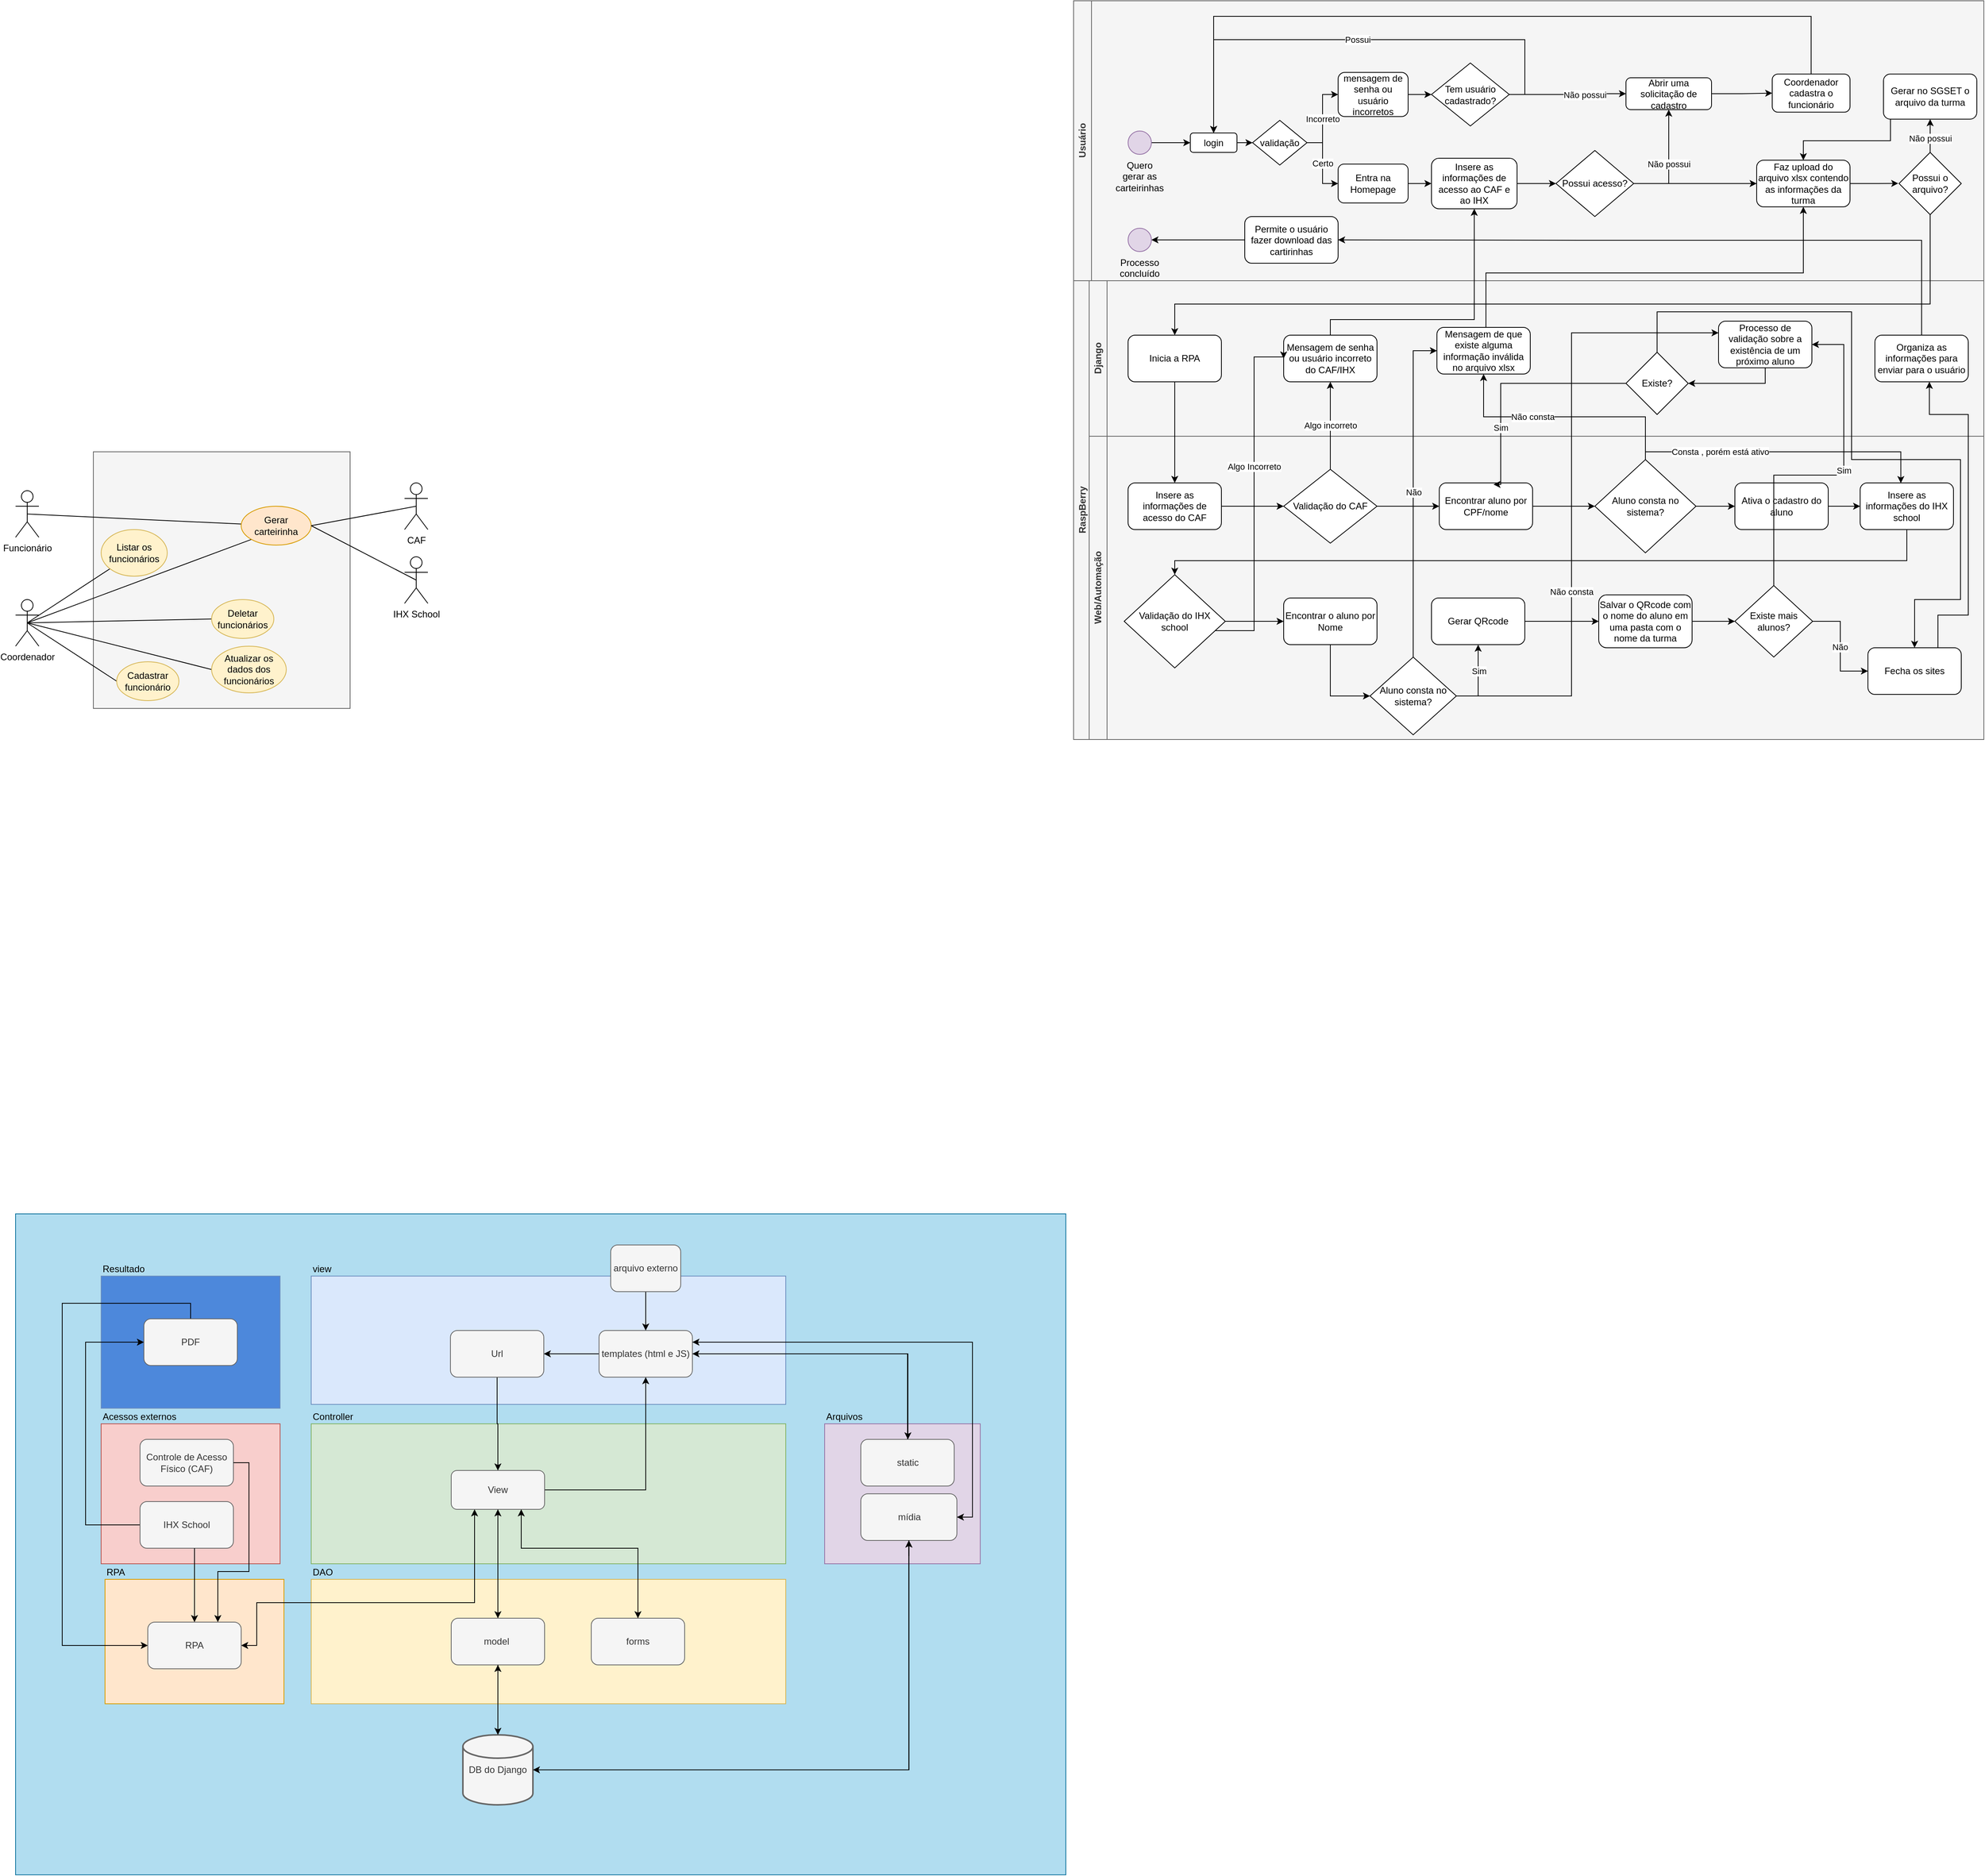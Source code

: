<mxfile version="24.7.17">
  <diagram name="Página-1" id="K47cS8L8qyV7MDAkbp4L">
    <mxGraphModel dx="1764" dy="3196" grid="1" gridSize="10" guides="1" tooltips="1" connect="1" arrows="1" fold="1" page="1" pageScale="1" pageWidth="827" pageHeight="1169" math="0" shadow="0">
      <root>
        <mxCell id="0" />
        <mxCell id="1" parent="0" />
        <mxCell id="PlBcJ14bGUxrVXRC0I0A-58" value="RaspBerry" style="swimlane;horizontal=0;whiteSpace=wrap;html=1;swimlaneFillColor=#f5f5f5;fillColor=#f5f5f5;fontColor=#333333;strokeColor=#666666;" parent="1" vertex="1">
          <mxGeometry x="1540" y="-1250" width="1170" height="590" as="geometry" />
        </mxCell>
        <mxCell id="PlBcJ14bGUxrVXRC0I0A-60" value="Django" style="swimlane;horizontal=0;whiteSpace=wrap;html=1;swimlaneFillColor=#f5f5f5;fillColor=#f5f5f5;fontColor=#333333;strokeColor=#666666;" parent="PlBcJ14bGUxrVXRC0I0A-58" vertex="1">
          <mxGeometry x="20" width="1150" height="200" as="geometry" />
        </mxCell>
        <mxCell id="PlBcJ14bGUxrVXRC0I0A-67" value="Inicia a RPA" style="rounded=1;whiteSpace=wrap;html=1;" parent="PlBcJ14bGUxrVXRC0I0A-60" vertex="1">
          <mxGeometry x="50" y="70" width="120" height="60" as="geometry" />
        </mxCell>
        <mxCell id="PlBcJ14bGUxrVXRC0I0A-73" value="Mensagem de senha ou usuário incorreto do CAF/IHX" style="rounded=1;whiteSpace=wrap;html=1;" parent="PlBcJ14bGUxrVXRC0I0A-60" vertex="1">
          <mxGeometry x="250" y="70" width="120" height="60" as="geometry" />
        </mxCell>
        <mxCell id="_XxwBsFJrFW_6u2PjJj5-1" value="Mensagem de que existe alguma informação inválida no arquivo xlsx" style="rounded=1;whiteSpace=wrap;html=1;" parent="PlBcJ14bGUxrVXRC0I0A-60" vertex="1">
          <mxGeometry x="447" y="60" width="120" height="60" as="geometry" />
        </mxCell>
        <mxCell id="_XxwBsFJrFW_6u2PjJj5-26" value="Organiza as informações para enviar para o usuário" style="rounded=1;whiteSpace=wrap;html=1;" parent="PlBcJ14bGUxrVXRC0I0A-60" vertex="1">
          <mxGeometry x="1010" y="70" width="120" height="60" as="geometry" />
        </mxCell>
        <mxCell id="_XxwBsFJrFW_6u2PjJj5-45" style="edgeStyle=orthogonalEdgeStyle;rounded=0;orthogonalLoop=1;jettySize=auto;html=1;exitX=0.5;exitY=1;exitDx=0;exitDy=0;entryX=1;entryY=0.5;entryDx=0;entryDy=0;" parent="PlBcJ14bGUxrVXRC0I0A-60" source="_XxwBsFJrFW_6u2PjJj5-4" target="_XxwBsFJrFW_6u2PjJj5-44" edge="1">
          <mxGeometry relative="1" as="geometry" />
        </mxCell>
        <mxCell id="_XxwBsFJrFW_6u2PjJj5-4" value="Processo de validação sobre a existência de um próximo aluno" style="rounded=1;whiteSpace=wrap;html=1;" parent="PlBcJ14bGUxrVXRC0I0A-60" vertex="1">
          <mxGeometry x="809" y="52" width="120" height="60" as="geometry" />
        </mxCell>
        <mxCell id="_XxwBsFJrFW_6u2PjJj5-44" value="Existe?" style="rhombus;whiteSpace=wrap;html=1;" parent="PlBcJ14bGUxrVXRC0I0A-60" vertex="1">
          <mxGeometry x="690" y="92" width="80" height="80" as="geometry" />
        </mxCell>
        <mxCell id="zuKYI21qZRDiknx12uTm-1" value="" style="rounded=0;whiteSpace=wrap;html=1;fillColor=#b1ddf0;strokeColor=#10739e;" parent="1" vertex="1">
          <mxGeometry x="180" y="-50" width="1350" height="850" as="geometry" />
        </mxCell>
        <mxCell id="hg5Hqc_ry-HT2kRZ8DrR-13" value="RPA" style="rounded=0;whiteSpace=wrap;html=1;fillColor=#ffe6cc;strokeColor=#d79b00;labelPosition=center;verticalLabelPosition=top;align=left;verticalAlign=bottom;" vertex="1" parent="1">
          <mxGeometry x="295" y="420" width="230" height="160" as="geometry" />
        </mxCell>
        <mxCell id="qqIw4BZbV4iG1Tn0gZxv-82" value="Resultado" style="rounded=0;whiteSpace=wrap;html=1;fillColor=#4d88db;strokeColor=#6c8ebf;labelPosition=center;verticalLabelPosition=top;align=left;verticalAlign=bottom;" parent="1" vertex="1">
          <mxGeometry x="290" y="30" width="230" height="170" as="geometry" />
        </mxCell>
        <mxCell id="qqIw4BZbV4iG1Tn0gZxv-72" value="Acessos externos" style="rounded=0;whiteSpace=wrap;html=1;fillColor=#f8cecc;strokeColor=#b85450;labelPosition=center;verticalLabelPosition=top;align=left;verticalAlign=bottom;" parent="1" vertex="1">
          <mxGeometry x="290" y="220" width="230" height="180" as="geometry" />
        </mxCell>
        <mxCell id="qqIw4BZbV4iG1Tn0gZxv-50" value="Arquivos" style="rounded=0;whiteSpace=wrap;html=1;fillColor=#e1d5e7;strokeColor=#9673a6;labelPosition=center;verticalLabelPosition=top;align=left;verticalAlign=bottom;" parent="1" vertex="1">
          <mxGeometry x="1220" y="220" width="200" height="180" as="geometry" />
        </mxCell>
        <mxCell id="qqIw4BZbV4iG1Tn0gZxv-46" value="DAO" style="rounded=0;whiteSpace=wrap;html=1;fillColor=#fff2cc;strokeColor=#d6b656;labelPosition=center;verticalLabelPosition=top;align=left;verticalAlign=bottom;" parent="1" vertex="1">
          <mxGeometry x="560" y="420" width="610" height="160" as="geometry" />
        </mxCell>
        <mxCell id="qqIw4BZbV4iG1Tn0gZxv-44" value="Controller" style="rounded=0;whiteSpace=wrap;html=1;fillColor=#d5e8d4;strokeColor=#82b366;align=left;labelPosition=center;verticalLabelPosition=top;verticalAlign=bottom;" parent="1" vertex="1">
          <mxGeometry x="560" y="220" width="610" height="180" as="geometry" />
        </mxCell>
        <mxCell id="qqIw4BZbV4iG1Tn0gZxv-7" value="view" style="rounded=0;whiteSpace=wrap;html=1;fillColor=#dae8fc;strokeColor=#6c8ebf;align=left;labelPosition=center;verticalLabelPosition=top;verticalAlign=bottom;" parent="1" vertex="1">
          <mxGeometry x="560" y="30" width="610" height="165" as="geometry" />
        </mxCell>
        <mxCell id="qqIw4BZbV4iG1Tn0gZxv-38" style="edgeStyle=orthogonalEdgeStyle;rounded=0;orthogonalLoop=1;jettySize=auto;html=1;entryX=1;entryY=0.5;entryDx=0;entryDy=0;" parent="1" source="qqIw4BZbV4iG1Tn0gZxv-8" target="qqIw4BZbV4iG1Tn0gZxv-12" edge="1">
          <mxGeometry relative="1" as="geometry" />
        </mxCell>
        <mxCell id="qqIw4BZbV4iG1Tn0gZxv-48" style="edgeStyle=orthogonalEdgeStyle;rounded=0;orthogonalLoop=1;jettySize=auto;html=1;" parent="1" source="qqIw4BZbV4iG1Tn0gZxv-8" target="qqIw4BZbV4iG1Tn0gZxv-10" edge="1">
          <mxGeometry relative="1" as="geometry">
            <Array as="points">
              <mxPoint x="1327" y="130" />
            </Array>
          </mxGeometry>
        </mxCell>
        <mxCell id="qqIw4BZbV4iG1Tn0gZxv-63" style="edgeStyle=orthogonalEdgeStyle;rounded=0;orthogonalLoop=1;jettySize=auto;html=1;exitX=1;exitY=0.25;exitDx=0;exitDy=0;entryX=1;entryY=0.5;entryDx=0;entryDy=0;" parent="1" source="qqIw4BZbV4iG1Tn0gZxv-8" target="qqIw4BZbV4iG1Tn0gZxv-17" edge="1">
          <mxGeometry relative="1" as="geometry" />
        </mxCell>
        <mxCell id="qqIw4BZbV4iG1Tn0gZxv-8" value="templates (html e JS)" style="rounded=1;whiteSpace=wrap;html=1;fillColor=#f5f5f5;fontColor=#333333;strokeColor=#666666;" parent="1" vertex="1">
          <mxGeometry x="930" y="100" width="120" height="60" as="geometry" />
        </mxCell>
        <mxCell id="qqIw4BZbV4iG1Tn0gZxv-60" style="edgeStyle=orthogonalEdgeStyle;rounded=0;orthogonalLoop=1;jettySize=auto;html=1;exitX=0.5;exitY=0;exitDx=0;exitDy=0;entryX=0.25;entryY=0;entryDx=0;entryDy=0;" parent="1" source="qqIw4BZbV4iG1Tn0gZxv-9" target="qqIw4BZbV4iG1Tn0gZxv-11" edge="1">
          <mxGeometry relative="1" as="geometry">
            <Array as="points">
              <mxPoint x="980" y="380" />
              <mxPoint x="830" y="380" />
            </Array>
          </mxGeometry>
        </mxCell>
        <mxCell id="qqIw4BZbV4iG1Tn0gZxv-9" value="forms" style="rounded=1;whiteSpace=wrap;html=1;fillColor=#f5f5f5;fontColor=#333333;strokeColor=#666666;" parent="1" vertex="1">
          <mxGeometry x="920" y="470" width="120" height="60" as="geometry" />
        </mxCell>
        <mxCell id="qqIw4BZbV4iG1Tn0gZxv-36" style="edgeStyle=orthogonalEdgeStyle;rounded=0;orthogonalLoop=1;jettySize=auto;html=1;" parent="1" source="qqIw4BZbV4iG1Tn0gZxv-10" target="qqIw4BZbV4iG1Tn0gZxv-8" edge="1">
          <mxGeometry relative="1" as="geometry">
            <Array as="points">
              <mxPoint x="1326" y="130" />
            </Array>
          </mxGeometry>
        </mxCell>
        <mxCell id="qqIw4BZbV4iG1Tn0gZxv-10" value="static" style="rounded=1;whiteSpace=wrap;html=1;fillColor=#f5f5f5;fontColor=#333333;strokeColor=#666666;" parent="1" vertex="1">
          <mxGeometry x="1266.5" y="240" width="120" height="60" as="geometry" />
        </mxCell>
        <mxCell id="qqIw4BZbV4iG1Tn0gZxv-57" style="edgeStyle=orthogonalEdgeStyle;rounded=0;orthogonalLoop=1;jettySize=auto;html=1;" parent="1" source="qqIw4BZbV4iG1Tn0gZxv-11" target="qqIw4BZbV4iG1Tn0gZxv-13" edge="1">
          <mxGeometry relative="1" as="geometry" />
        </mxCell>
        <mxCell id="qqIw4BZbV4iG1Tn0gZxv-59" style="edgeStyle=orthogonalEdgeStyle;rounded=0;orthogonalLoop=1;jettySize=auto;html=1;exitX=0.25;exitY=0;exitDx=0;exitDy=0;" parent="1" source="qqIw4BZbV4iG1Tn0gZxv-11" target="qqIw4BZbV4iG1Tn0gZxv-9" edge="1">
          <mxGeometry relative="1" as="geometry">
            <Array as="points">
              <mxPoint x="830" y="380" />
              <mxPoint x="980" y="380" />
            </Array>
          </mxGeometry>
        </mxCell>
        <mxCell id="qqIw4BZbV4iG1Tn0gZxv-67" style="edgeStyle=orthogonalEdgeStyle;rounded=0;orthogonalLoop=1;jettySize=auto;html=1;exitX=0;exitY=0.5;exitDx=0;exitDy=0;entryX=0.5;entryY=1;entryDx=0;entryDy=0;" parent="1" source="qqIw4BZbV4iG1Tn0gZxv-11" target="qqIw4BZbV4iG1Tn0gZxv-8" edge="1">
          <mxGeometry relative="1" as="geometry" />
        </mxCell>
        <mxCell id="qqIw4BZbV4iG1Tn0gZxv-11" value="View" style="rounded=1;whiteSpace=wrap;html=1;direction=west;fillColor=#f5f5f5;fontColor=#333333;strokeColor=#666666;" parent="1" vertex="1">
          <mxGeometry x="740" y="280" width="120" height="50" as="geometry" />
        </mxCell>
        <mxCell id="qqIw4BZbV4iG1Tn0gZxv-39" style="edgeStyle=orthogonalEdgeStyle;rounded=0;orthogonalLoop=1;jettySize=auto;html=1;" parent="1" source="qqIw4BZbV4iG1Tn0gZxv-12" target="qqIw4BZbV4iG1Tn0gZxv-11" edge="1">
          <mxGeometry relative="1" as="geometry" />
        </mxCell>
        <mxCell id="qqIw4BZbV4iG1Tn0gZxv-12" value="Url" style="rounded=1;whiteSpace=wrap;html=1;fillColor=#f5f5f5;fontColor=#333333;strokeColor=#666666;" parent="1" vertex="1">
          <mxGeometry x="739" y="100" width="120" height="60" as="geometry" />
        </mxCell>
        <mxCell id="qqIw4BZbV4iG1Tn0gZxv-58" style="edgeStyle=orthogonalEdgeStyle;rounded=0;orthogonalLoop=1;jettySize=auto;html=1;exitX=0.5;exitY=0;exitDx=0;exitDy=0;" parent="1" source="qqIw4BZbV4iG1Tn0gZxv-13" target="qqIw4BZbV4iG1Tn0gZxv-11" edge="1">
          <mxGeometry relative="1" as="geometry" />
        </mxCell>
        <mxCell id="qqIw4BZbV4iG1Tn0gZxv-13" value="model&amp;nbsp;" style="rounded=1;whiteSpace=wrap;html=1;fillColor=#f5f5f5;fontColor=#333333;strokeColor=#666666;" parent="1" vertex="1">
          <mxGeometry x="740" y="470" width="120" height="60" as="geometry" />
        </mxCell>
        <mxCell id="qqIw4BZbV4iG1Tn0gZxv-41" style="edgeStyle=orthogonalEdgeStyle;rounded=0;orthogonalLoop=1;jettySize=auto;html=1;entryX=0.5;entryY=1;entryDx=0;entryDy=0;" parent="1" source="qqIw4BZbV4iG1Tn0gZxv-15" target="qqIw4BZbV4iG1Tn0gZxv-13" edge="1">
          <mxGeometry relative="1" as="geometry" />
        </mxCell>
        <mxCell id="qqIw4BZbV4iG1Tn0gZxv-52" style="edgeStyle=orthogonalEdgeStyle;rounded=0;orthogonalLoop=1;jettySize=auto;html=1;entryX=0.5;entryY=1;entryDx=0;entryDy=0;" parent="1" source="qqIw4BZbV4iG1Tn0gZxv-15" target="qqIw4BZbV4iG1Tn0gZxv-17" edge="1">
          <mxGeometry relative="1" as="geometry" />
        </mxCell>
        <mxCell id="qqIw4BZbV4iG1Tn0gZxv-15" value="DB do Django" style="strokeWidth=2;html=1;shape=mxgraph.flowchart.database;whiteSpace=wrap;fillColor=#f5f5f5;fontColor=#333333;strokeColor=#666666;" parent="1" vertex="1">
          <mxGeometry x="755" y="620" width="90" height="90" as="geometry" />
        </mxCell>
        <mxCell id="qqIw4BZbV4iG1Tn0gZxv-64" style="edgeStyle=orthogonalEdgeStyle;rounded=0;orthogonalLoop=1;jettySize=auto;html=1;exitX=1;exitY=0.5;exitDx=0;exitDy=0;entryX=1;entryY=0.25;entryDx=0;entryDy=0;" parent="1" source="qqIw4BZbV4iG1Tn0gZxv-17" target="qqIw4BZbV4iG1Tn0gZxv-8" edge="1">
          <mxGeometry relative="1" as="geometry" />
        </mxCell>
        <mxCell id="qqIw4BZbV4iG1Tn0gZxv-17" value="mídia" style="rounded=1;whiteSpace=wrap;html=1;fillColor=#f5f5f5;fontColor=#333333;strokeColor=#666666;" parent="1" vertex="1">
          <mxGeometry x="1266.5" y="310" width="123.5" height="60" as="geometry" />
        </mxCell>
        <mxCell id="qqIw4BZbV4iG1Tn0gZxv-35" value="" style="edgeStyle=orthogonalEdgeStyle;rounded=0;orthogonalLoop=1;jettySize=auto;html=1;" parent="1" source="qqIw4BZbV4iG1Tn0gZxv-18" target="qqIw4BZbV4iG1Tn0gZxv-8" edge="1">
          <mxGeometry relative="1" as="geometry" />
        </mxCell>
        <mxCell id="qqIw4BZbV4iG1Tn0gZxv-18" value="arquivo externo" style="rounded=1;whiteSpace=wrap;html=1;fillColor=#f5f5f5;fontColor=#333333;strokeColor=#666666;" parent="1" vertex="1">
          <mxGeometry x="945" y="-10" width="90" height="60" as="geometry" />
        </mxCell>
        <mxCell id="qqIw4BZbV4iG1Tn0gZxv-40" style="edgeStyle=orthogonalEdgeStyle;rounded=0;orthogonalLoop=1;jettySize=auto;html=1;entryX=0.5;entryY=0;entryDx=0;entryDy=0;entryPerimeter=0;" parent="1" source="qqIw4BZbV4iG1Tn0gZxv-13" target="qqIw4BZbV4iG1Tn0gZxv-15" edge="1">
          <mxGeometry relative="1" as="geometry" />
        </mxCell>
        <mxCell id="qqIw4BZbV4iG1Tn0gZxv-45" style="edgeStyle=orthogonalEdgeStyle;rounded=0;orthogonalLoop=1;jettySize=auto;html=1;exitX=0.5;exitY=1;exitDx=0;exitDy=0;" parent="1" source="qqIw4BZbV4iG1Tn0gZxv-17" target="qqIw4BZbV4iG1Tn0gZxv-17" edge="1">
          <mxGeometry relative="1" as="geometry" />
        </mxCell>
        <mxCell id="qqIw4BZbV4iG1Tn0gZxv-51" style="edgeStyle=orthogonalEdgeStyle;rounded=0;orthogonalLoop=1;jettySize=auto;html=1;exitX=0.5;exitY=1;exitDx=0;exitDy=0;entryX=1;entryY=0.5;entryDx=0;entryDy=0;entryPerimeter=0;" parent="1" source="qqIw4BZbV4iG1Tn0gZxv-17" target="qqIw4BZbV4iG1Tn0gZxv-15" edge="1">
          <mxGeometry relative="1" as="geometry" />
        </mxCell>
        <mxCell id="qqIw4BZbV4iG1Tn0gZxv-73" value="&lt;span class=&quot;notion-enable-hover&quot; data-token-index=&quot;0&quot; style=&quot;&quot;&gt;Controle de Acesso Físico (CAF)&lt;/span&gt;" style="rounded=1;whiteSpace=wrap;html=1;fillColor=#f5f5f5;fontColor=#333333;strokeColor=#666666;" parent="1" vertex="1">
          <mxGeometry x="340" y="240" width="120" height="60" as="geometry" />
        </mxCell>
        <mxCell id="qqIw4BZbV4iG1Tn0gZxv-84" style="edgeStyle=orthogonalEdgeStyle;rounded=0;orthogonalLoop=1;jettySize=auto;html=1;exitX=0;exitY=0.5;exitDx=0;exitDy=0;entryX=0;entryY=0.5;entryDx=0;entryDy=0;" parent="1" source="qqIw4BZbV4iG1Tn0gZxv-74" target="qqIw4BZbV4iG1Tn0gZxv-83" edge="1">
          <mxGeometry relative="1" as="geometry">
            <Array as="points">
              <mxPoint x="270" y="350" />
              <mxPoint x="270" y="115" />
            </Array>
          </mxGeometry>
        </mxCell>
        <mxCell id="qqIw4BZbV4iG1Tn0gZxv-74" value="&lt;br&gt;&lt;span class=&quot;notion-enable-hover&quot; data-token-index=&quot;0&quot; style=&quot;&quot;&gt;IHX School&lt;/span&gt;&lt;div&gt;&lt;br/&gt;&lt;/div&gt;" style="rounded=1;whiteSpace=wrap;html=1;fillColor=#f5f5f5;fontColor=#333333;strokeColor=#666666;" parent="1" vertex="1">
          <mxGeometry x="340" y="320" width="120" height="60" as="geometry" />
        </mxCell>
        <mxCell id="hg5Hqc_ry-HT2kRZ8DrR-8" style="edgeStyle=orthogonalEdgeStyle;rounded=0;orthogonalLoop=1;jettySize=auto;html=1;exitX=0.5;exitY=0;exitDx=0;exitDy=0;" edge="1" parent="1" source="qqIw4BZbV4iG1Tn0gZxv-83" target="hg5Hqc_ry-HT2kRZ8DrR-3">
          <mxGeometry relative="1" as="geometry">
            <Array as="points">
              <mxPoint x="405" y="65" />
              <mxPoint x="240" y="65" />
              <mxPoint x="240" y="505" />
            </Array>
          </mxGeometry>
        </mxCell>
        <mxCell id="qqIw4BZbV4iG1Tn0gZxv-83" value="PDF" style="rounded=1;whiteSpace=wrap;html=1;fillColor=#f5f5f5;fontColor=#333333;strokeColor=#666666;" parent="1" vertex="1">
          <mxGeometry x="345" y="85" width="120" height="60" as="geometry" />
        </mxCell>
        <mxCell id="PlBcJ14bGUxrVXRC0I0A-2" value="Usuário" style="swimlane;horizontal=0;whiteSpace=wrap;html=1;glass=0;rounded=0;fillColor=#f5f5f5;fontColor=#333333;strokeColor=#666666;swimlaneFillColor=#f5f5f5;" parent="1" vertex="1">
          <mxGeometry x="1540" y="-1610" width="1170" height="360" as="geometry" />
        </mxCell>
        <mxCell id="PlBcJ14bGUxrVXRC0I0A-24" style="edgeStyle=orthogonalEdgeStyle;rounded=0;orthogonalLoop=1;jettySize=auto;html=1;exitX=1;exitY=0.5;exitDx=0;exitDy=0;entryX=0;entryY=0.5;entryDx=0;entryDy=0;fillColor=#f8cecc;strokeColor=#000000;" parent="PlBcJ14bGUxrVXRC0I0A-2" source="PlBcJ14bGUxrVXRC0I0A-17" target="PlBcJ14bGUxrVXRC0I0A-22" edge="1">
          <mxGeometry relative="1" as="geometry" />
        </mxCell>
        <mxCell id="PlBcJ14bGUxrVXRC0I0A-28" value="Não possui" style="edgeLabel;html=1;align=center;verticalAlign=middle;resizable=0;points=[];" parent="PlBcJ14bGUxrVXRC0I0A-24" vertex="1" connectable="0">
          <mxGeometry x="0.297" y="-1" relative="1" as="geometry">
            <mxPoint as="offset" />
          </mxGeometry>
        </mxCell>
        <mxCell id="PlBcJ14bGUxrVXRC0I0A-9" style="edgeStyle=orthogonalEdgeStyle;rounded=0;orthogonalLoop=1;jettySize=auto;html=1;exitX=1;exitY=0.5;exitDx=0;exitDy=0;entryX=0;entryY=0.5;entryDx=0;entryDy=0;" parent="PlBcJ14bGUxrVXRC0I0A-2" source="PlBcJ14bGUxrVXRC0I0A-5" target="PlBcJ14bGUxrVXRC0I0A-7" edge="1">
          <mxGeometry relative="1" as="geometry" />
        </mxCell>
        <mxCell id="PlBcJ14bGUxrVXRC0I0A-5" value="Quero gerar as carteirinhas" style="ellipse;whiteSpace=wrap;html=1;aspect=fixed;fillColor=#e1d5e7;strokeColor=#9673a6;labelPosition=center;verticalLabelPosition=bottom;align=center;verticalAlign=top;" parent="PlBcJ14bGUxrVXRC0I0A-2" vertex="1">
          <mxGeometry x="70" y="167.5" width="30" height="30" as="geometry" />
        </mxCell>
        <mxCell id="PlBcJ14bGUxrVXRC0I0A-40" style="edgeStyle=orthogonalEdgeStyle;rounded=0;orthogonalLoop=1;jettySize=auto;html=1;exitX=1;exitY=0.5;exitDx=0;exitDy=0;entryX=0;entryY=0.5;entryDx=0;entryDy=0;" parent="PlBcJ14bGUxrVXRC0I0A-2" source="PlBcJ14bGUxrVXRC0I0A-7" target="PlBcJ14bGUxrVXRC0I0A-8" edge="1">
          <mxGeometry relative="1" as="geometry" />
        </mxCell>
        <mxCell id="PlBcJ14bGUxrVXRC0I0A-7" value="login" style="rounded=1;whiteSpace=wrap;html=1;" parent="PlBcJ14bGUxrVXRC0I0A-2" vertex="1">
          <mxGeometry x="150" y="170" width="60" height="25" as="geometry" />
        </mxCell>
        <mxCell id="PlBcJ14bGUxrVXRC0I0A-12" value="Incorreto" style="edgeStyle=orthogonalEdgeStyle;rounded=0;orthogonalLoop=1;jettySize=auto;html=1;exitX=1;exitY=0.5;exitDx=0;exitDy=0;entryX=0;entryY=0.5;entryDx=0;entryDy=0;fillColor=#d5e8d4;strokeColor=#000000;" parent="PlBcJ14bGUxrVXRC0I0A-2" source="PlBcJ14bGUxrVXRC0I0A-8" target="PlBcJ14bGUxrVXRC0I0A-11" edge="1">
          <mxGeometry relative="1" as="geometry" />
        </mxCell>
        <mxCell id="PlBcJ14bGUxrVXRC0I0A-15" value="Certo" style="edgeStyle=orthogonalEdgeStyle;rounded=0;orthogonalLoop=1;jettySize=auto;html=1;exitX=1;exitY=0.5;exitDx=0;exitDy=0;entryX=0;entryY=0.5;entryDx=0;entryDy=0;" parent="PlBcJ14bGUxrVXRC0I0A-2" source="PlBcJ14bGUxrVXRC0I0A-8" target="PlBcJ14bGUxrVXRC0I0A-14" edge="1">
          <mxGeometry relative="1" as="geometry" />
        </mxCell>
        <mxCell id="PlBcJ14bGUxrVXRC0I0A-8" value="validação" style="rhombus;whiteSpace=wrap;html=1;" parent="PlBcJ14bGUxrVXRC0I0A-2" vertex="1">
          <mxGeometry x="230" y="153.75" width="70" height="57.5" as="geometry" />
        </mxCell>
        <mxCell id="PlBcJ14bGUxrVXRC0I0A-19" style="edgeStyle=orthogonalEdgeStyle;rounded=0;orthogonalLoop=1;jettySize=auto;html=1;entryX=0;entryY=0.5;entryDx=0;entryDy=0;" parent="PlBcJ14bGUxrVXRC0I0A-2" source="PlBcJ14bGUxrVXRC0I0A-11" target="PlBcJ14bGUxrVXRC0I0A-17" edge="1">
          <mxGeometry relative="1" as="geometry" />
        </mxCell>
        <mxCell id="PlBcJ14bGUxrVXRC0I0A-11" value="mensagem de senha ou&lt;div&gt;usuário incorretos&lt;/div&gt;" style="rounded=1;whiteSpace=wrap;html=1;" parent="PlBcJ14bGUxrVXRC0I0A-2" vertex="1">
          <mxGeometry x="340" y="92.13" width="90" height="56.75" as="geometry" />
        </mxCell>
        <mxCell id="PlBcJ14bGUxrVXRC0I0A-34" style="edgeStyle=orthogonalEdgeStyle;rounded=0;orthogonalLoop=1;jettySize=auto;html=1;entryX=0;entryY=0.5;entryDx=0;entryDy=0;" parent="PlBcJ14bGUxrVXRC0I0A-2" source="PlBcJ14bGUxrVXRC0I0A-14" target="PlBcJ14bGUxrVXRC0I0A-33" edge="1">
          <mxGeometry relative="1" as="geometry" />
        </mxCell>
        <mxCell id="PlBcJ14bGUxrVXRC0I0A-14" value="Entra na Homepage" style="rounded=1;whiteSpace=wrap;html=1;" parent="PlBcJ14bGUxrVXRC0I0A-2" vertex="1">
          <mxGeometry x="340" y="210" width="90" height="50" as="geometry" />
        </mxCell>
        <mxCell id="PlBcJ14bGUxrVXRC0I0A-21" value="Possui" style="edgeStyle=orthogonalEdgeStyle;rounded=0;orthogonalLoop=1;jettySize=auto;html=1;exitX=1;exitY=0.5;exitDx=0;exitDy=0;fillColor=#d5e8d4;strokeColor=#000000;fontColor=#000000;" parent="PlBcJ14bGUxrVXRC0I0A-2" source="PlBcJ14bGUxrVXRC0I0A-17" target="PlBcJ14bGUxrVXRC0I0A-7" edge="1">
          <mxGeometry relative="1" as="geometry">
            <Array as="points">
              <mxPoint x="580" y="121" />
              <mxPoint x="580" y="50" />
              <mxPoint x="180" y="50" />
            </Array>
          </mxGeometry>
        </mxCell>
        <mxCell id="PlBcJ14bGUxrVXRC0I0A-17" value="Tem usuário cadastrado?" style="rhombus;whiteSpace=wrap;html=1;" parent="PlBcJ14bGUxrVXRC0I0A-2" vertex="1">
          <mxGeometry x="460" y="80" width="100" height="81" as="geometry" />
        </mxCell>
        <mxCell id="PlBcJ14bGUxrVXRC0I0A-31" style="edgeStyle=orthogonalEdgeStyle;rounded=0;orthogonalLoop=1;jettySize=auto;html=1;entryX=0;entryY=0.5;entryDx=0;entryDy=0;" parent="PlBcJ14bGUxrVXRC0I0A-2" source="PlBcJ14bGUxrVXRC0I0A-22" target="PlBcJ14bGUxrVXRC0I0A-25" edge="1">
          <mxGeometry relative="1" as="geometry" />
        </mxCell>
        <mxCell id="PlBcJ14bGUxrVXRC0I0A-22" value="Abrir uma solicitação de cadastro" style="rounded=1;whiteSpace=wrap;html=1;" parent="PlBcJ14bGUxrVXRC0I0A-2" vertex="1">
          <mxGeometry x="710" y="99" width="110" height="41" as="geometry" />
        </mxCell>
        <mxCell id="PlBcJ14bGUxrVXRC0I0A-32" style="edgeStyle=orthogonalEdgeStyle;rounded=0;orthogonalLoop=1;jettySize=auto;html=1;entryX=0.5;entryY=0;entryDx=0;entryDy=0;" parent="PlBcJ14bGUxrVXRC0I0A-2" source="PlBcJ14bGUxrVXRC0I0A-25" target="PlBcJ14bGUxrVXRC0I0A-7" edge="1">
          <mxGeometry relative="1" as="geometry">
            <Array as="points">
              <mxPoint x="948" y="20" />
              <mxPoint x="180" y="20" />
            </Array>
          </mxGeometry>
        </mxCell>
        <mxCell id="PlBcJ14bGUxrVXRC0I0A-25" value="Coordenador cadastra o funcionário" style="rounded=1;whiteSpace=wrap;html=1;" parent="PlBcJ14bGUxrVXRC0I0A-2" vertex="1">
          <mxGeometry x="898" y="94.25" width="100" height="49" as="geometry" />
        </mxCell>
        <mxCell id="PlBcJ14bGUxrVXRC0I0A-36" style="edgeStyle=orthogonalEdgeStyle;rounded=0;orthogonalLoop=1;jettySize=auto;html=1;entryX=0;entryY=0.5;entryDx=0;entryDy=0;" parent="PlBcJ14bGUxrVXRC0I0A-2" source="PlBcJ14bGUxrVXRC0I0A-33" target="PlBcJ14bGUxrVXRC0I0A-35" edge="1">
          <mxGeometry relative="1" as="geometry" />
        </mxCell>
        <mxCell id="PlBcJ14bGUxrVXRC0I0A-33" value="Insere as informações de acesso ao CAF e ao IHX" style="rounded=1;whiteSpace=wrap;html=1;" parent="PlBcJ14bGUxrVXRC0I0A-2" vertex="1">
          <mxGeometry x="460" y="202.5" width="110" height="65" as="geometry" />
        </mxCell>
        <mxCell id="PlBcJ14bGUxrVXRC0I0A-43" value="Não possui" style="edgeStyle=orthogonalEdgeStyle;rounded=0;orthogonalLoop=1;jettySize=auto;html=1;entryX=0.5;entryY=1;entryDx=0;entryDy=0;" parent="PlBcJ14bGUxrVXRC0I0A-2" source="PlBcJ14bGUxrVXRC0I0A-35" target="PlBcJ14bGUxrVXRC0I0A-22" edge="1">
          <mxGeometry relative="1" as="geometry">
            <mxPoint x="790" y="200" as="targetPoint" />
            <Array as="points">
              <mxPoint x="765" y="235" />
            </Array>
          </mxGeometry>
        </mxCell>
        <mxCell id="PlBcJ14bGUxrVXRC0I0A-48" style="edgeStyle=orthogonalEdgeStyle;rounded=0;orthogonalLoop=1;jettySize=auto;html=1;entryX=0;entryY=0.5;entryDx=0;entryDy=0;" parent="PlBcJ14bGUxrVXRC0I0A-2" source="PlBcJ14bGUxrVXRC0I0A-35" target="PlBcJ14bGUxrVXRC0I0A-45" edge="1">
          <mxGeometry relative="1" as="geometry" />
        </mxCell>
        <mxCell id="PlBcJ14bGUxrVXRC0I0A-35" value="Possui acesso?" style="rhombus;whiteSpace=wrap;html=1;" parent="PlBcJ14bGUxrVXRC0I0A-2" vertex="1">
          <mxGeometry x="620" y="192.5" width="100" height="85" as="geometry" />
        </mxCell>
        <mxCell id="PlBcJ14bGUxrVXRC0I0A-51" style="edgeStyle=orthogonalEdgeStyle;rounded=0;orthogonalLoop=1;jettySize=auto;html=1;exitX=1;exitY=0.5;exitDx=0;exitDy=0;" parent="PlBcJ14bGUxrVXRC0I0A-2" source="PlBcJ14bGUxrVXRC0I0A-45" edge="1">
          <mxGeometry relative="1" as="geometry">
            <mxPoint x="1060.0" y="234.857" as="targetPoint" />
          </mxGeometry>
        </mxCell>
        <mxCell id="PlBcJ14bGUxrVXRC0I0A-45" value="Faz upload do arquivo xlsx contendo as informações da turma" style="rounded=1;whiteSpace=wrap;html=1;" parent="PlBcJ14bGUxrVXRC0I0A-2" vertex="1">
          <mxGeometry x="878" y="205" width="120" height="60" as="geometry" />
        </mxCell>
        <mxCell id="PlBcJ14bGUxrVXRC0I0A-53" style="edgeStyle=orthogonalEdgeStyle;rounded=0;orthogonalLoop=1;jettySize=auto;html=1;entryX=0.5;entryY=1;entryDx=0;entryDy=0;" parent="PlBcJ14bGUxrVXRC0I0A-2" source="PlBcJ14bGUxrVXRC0I0A-49" target="PlBcJ14bGUxrVXRC0I0A-52" edge="1">
          <mxGeometry relative="1" as="geometry" />
        </mxCell>
        <mxCell id="PlBcJ14bGUxrVXRC0I0A-54" value="Não possui" style="edgeLabel;html=1;align=center;verticalAlign=middle;resizable=0;points=[];" parent="PlBcJ14bGUxrVXRC0I0A-53" vertex="1" connectable="0">
          <mxGeometry x="-0.131" relative="1" as="geometry">
            <mxPoint as="offset" />
          </mxGeometry>
        </mxCell>
        <mxCell id="PlBcJ14bGUxrVXRC0I0A-49" value="Possui o arquivo?" style="rhombus;whiteSpace=wrap;html=1;" parent="PlBcJ14bGUxrVXRC0I0A-2" vertex="1">
          <mxGeometry x="1061" y="195" width="80" height="80" as="geometry" />
        </mxCell>
        <mxCell id="PlBcJ14bGUxrVXRC0I0A-55" style="edgeStyle=orthogonalEdgeStyle;rounded=0;orthogonalLoop=1;jettySize=auto;html=1;entryX=0.5;entryY=0;entryDx=0;entryDy=0;" parent="PlBcJ14bGUxrVXRC0I0A-2" source="PlBcJ14bGUxrVXRC0I0A-52" target="PlBcJ14bGUxrVXRC0I0A-45" edge="1">
          <mxGeometry relative="1" as="geometry">
            <Array as="points">
              <mxPoint x="1050" y="180" />
              <mxPoint x="938" y="180" />
            </Array>
          </mxGeometry>
        </mxCell>
        <mxCell id="PlBcJ14bGUxrVXRC0I0A-52" value="Gerar no SGSET o arquivo da turma" style="rounded=1;whiteSpace=wrap;html=1;" parent="PlBcJ14bGUxrVXRC0I0A-2" vertex="1">
          <mxGeometry x="1041" y="94.25" width="120" height="58" as="geometry" />
        </mxCell>
        <mxCell id="_XxwBsFJrFW_6u2PjJj5-30" style="edgeStyle=orthogonalEdgeStyle;rounded=0;orthogonalLoop=1;jettySize=auto;html=1;entryX=1;entryY=0.5;entryDx=0;entryDy=0;" parent="PlBcJ14bGUxrVXRC0I0A-2" source="_XxwBsFJrFW_6u2PjJj5-27" target="_XxwBsFJrFW_6u2PjJj5-28" edge="1">
          <mxGeometry relative="1" as="geometry" />
        </mxCell>
        <mxCell id="_XxwBsFJrFW_6u2PjJj5-27" value="Permite o usuário fazer download das cartirinhas" style="rounded=1;whiteSpace=wrap;html=1;" parent="PlBcJ14bGUxrVXRC0I0A-2" vertex="1">
          <mxGeometry x="220" y="277.5" width="120" height="60" as="geometry" />
        </mxCell>
        <mxCell id="_XxwBsFJrFW_6u2PjJj5-28" value="Processo concluído" style="ellipse;whiteSpace=wrap;html=1;aspect=fixed;fillColor=#e1d5e7;strokeColor=#9673a6;labelPosition=center;verticalLabelPosition=bottom;align=center;verticalAlign=top;" parent="PlBcJ14bGUxrVXRC0I0A-2" vertex="1">
          <mxGeometry x="70" y="292.5" width="30" height="30" as="geometry" />
        </mxCell>
        <mxCell id="PlBcJ14bGUxrVXRC0I0A-75" style="edgeStyle=orthogonalEdgeStyle;rounded=0;orthogonalLoop=1;jettySize=auto;html=1;exitX=0.5;exitY=0;exitDx=0;exitDy=0;" parent="1" source="PlBcJ14bGUxrVXRC0I0A-73" target="PlBcJ14bGUxrVXRC0I0A-33" edge="1">
          <mxGeometry relative="1" as="geometry">
            <Array as="points">
              <mxPoint x="1870" y="-1200" />
              <mxPoint x="2055" y="-1200" />
            </Array>
          </mxGeometry>
        </mxCell>
        <mxCell id="_XxwBsFJrFW_6u2PjJj5-3" style="edgeStyle=orthogonalEdgeStyle;rounded=0;orthogonalLoop=1;jettySize=auto;html=1;exitX=0.5;exitY=0;exitDx=0;exitDy=0;" parent="1" source="_XxwBsFJrFW_6u2PjJj5-1" target="PlBcJ14bGUxrVXRC0I0A-45" edge="1">
          <mxGeometry relative="1" as="geometry">
            <Array as="points">
              <mxPoint x="2070" y="-1260" />
              <mxPoint x="2478" y="-1260" />
            </Array>
          </mxGeometry>
        </mxCell>
        <mxCell id="PlBcJ14bGUxrVXRC0I0A-68" style="edgeStyle=orthogonalEdgeStyle;rounded=0;orthogonalLoop=1;jettySize=auto;html=1;entryX=0.5;entryY=0;entryDx=0;entryDy=0;" parent="1" source="PlBcJ14bGUxrVXRC0I0A-49" target="PlBcJ14bGUxrVXRC0I0A-67" edge="1">
          <mxGeometry relative="1" as="geometry">
            <Array as="points">
              <mxPoint x="2641" y="-1220" />
              <mxPoint x="1670" y="-1220" />
            </Array>
          </mxGeometry>
        </mxCell>
        <mxCell id="_XxwBsFJrFW_6u2PjJj5-31" style="edgeStyle=orthogonalEdgeStyle;rounded=0;orthogonalLoop=1;jettySize=auto;html=1;entryX=1;entryY=0.5;entryDx=0;entryDy=0;" parent="1" source="_XxwBsFJrFW_6u2PjJj5-26" target="_XxwBsFJrFW_6u2PjJj5-27" edge="1">
          <mxGeometry relative="1" as="geometry">
            <Array as="points">
              <mxPoint x="2630" y="-1302" />
              <mxPoint x="2225" y="-1302" />
            </Array>
          </mxGeometry>
        </mxCell>
        <mxCell id="xCKHlGRtruqPRXR59Nqp-1" value="" style="group" parent="1" vertex="1" connectable="0">
          <mxGeometry x="180" y="-1030" width="530" height="330" as="geometry" />
        </mxCell>
        <mxCell id="-la2WB_F8Vb8T7POJKiH-5" value="" style="whiteSpace=wrap;html=1;aspect=fixed;fillColor=#f5f5f5;fontColor=#333333;strokeColor=#666666;" parent="xCKHlGRtruqPRXR59Nqp-1" vertex="1">
          <mxGeometry x="100" width="330" height="330" as="geometry" />
        </mxCell>
        <mxCell id="-la2WB_F8Vb8T7POJKiH-29" style="rounded=0;orthogonalLoop=1;jettySize=auto;html=1;exitX=0.5;exitY=0.5;exitDx=0;exitDy=0;exitPerimeter=0;endArrow=none;endFill=0;" parent="xCKHlGRtruqPRXR59Nqp-1" source="-la2WB_F8Vb8T7POJKiH-1" target="-la2WB_F8Vb8T7POJKiH-28" edge="1">
          <mxGeometry relative="1" as="geometry" />
        </mxCell>
        <mxCell id="-la2WB_F8Vb8T7POJKiH-1" value="Funcionário" style="shape=umlActor;verticalLabelPosition=bottom;verticalAlign=top;html=1;outlineConnect=0;" parent="xCKHlGRtruqPRXR59Nqp-1" vertex="1">
          <mxGeometry y="50" width="30" height="60" as="geometry" />
        </mxCell>
        <mxCell id="-la2WB_F8Vb8T7POJKiH-13" style="rounded=0;orthogonalLoop=1;jettySize=auto;html=1;exitX=0.5;exitY=0.5;exitDx=0;exitDy=0;exitPerimeter=0;entryX=0;entryY=0.5;entryDx=0;entryDy=0;fillColor=#f8cecc;strokeColor=#000000;endArrow=none;endFill=0;" parent="xCKHlGRtruqPRXR59Nqp-1" source="-la2WB_F8Vb8T7POJKiH-4" target="-la2WB_F8Vb8T7POJKiH-10" edge="1">
          <mxGeometry relative="1" as="geometry" />
        </mxCell>
        <mxCell id="-la2WB_F8Vb8T7POJKiH-25" style="rounded=0;orthogonalLoop=1;jettySize=auto;html=1;exitX=0.5;exitY=0.5;exitDx=0;exitDy=0;exitPerimeter=0;endArrow=none;endFill=0;" parent="xCKHlGRtruqPRXR59Nqp-1" source="-la2WB_F8Vb8T7POJKiH-4" target="-la2WB_F8Vb8T7POJKiH-20" edge="1">
          <mxGeometry relative="1" as="geometry" />
        </mxCell>
        <mxCell id="-la2WB_F8Vb8T7POJKiH-26" style="rounded=0;orthogonalLoop=1;jettySize=auto;html=1;exitX=0.5;exitY=0.5;exitDx=0;exitDy=0;exitPerimeter=0;entryX=0;entryY=0.5;entryDx=0;entryDy=0;endArrow=none;endFill=0;" parent="xCKHlGRtruqPRXR59Nqp-1" source="-la2WB_F8Vb8T7POJKiH-4" target="-la2WB_F8Vb8T7POJKiH-23" edge="1">
          <mxGeometry relative="1" as="geometry" />
        </mxCell>
        <mxCell id="-la2WB_F8Vb8T7POJKiH-27" style="rounded=0;orthogonalLoop=1;jettySize=auto;html=1;exitX=0.5;exitY=0.5;exitDx=0;exitDy=0;exitPerimeter=0;entryX=0;entryY=0.5;entryDx=0;entryDy=0;endArrow=none;endFill=0;" parent="xCKHlGRtruqPRXR59Nqp-1" source="-la2WB_F8Vb8T7POJKiH-4" target="-la2WB_F8Vb8T7POJKiH-22" edge="1">
          <mxGeometry relative="1" as="geometry" />
        </mxCell>
        <mxCell id="-la2WB_F8Vb8T7POJKiH-30" style="rounded=0;orthogonalLoop=1;jettySize=auto;html=1;exitX=0.5;exitY=0.5;exitDx=0;exitDy=0;exitPerimeter=0;entryX=0;entryY=1;entryDx=0;entryDy=0;endArrow=none;endFill=0;" parent="xCKHlGRtruqPRXR59Nqp-1" source="-la2WB_F8Vb8T7POJKiH-4" target="-la2WB_F8Vb8T7POJKiH-28" edge="1">
          <mxGeometry relative="1" as="geometry" />
        </mxCell>
        <mxCell id="-la2WB_F8Vb8T7POJKiH-4" value="Coordenador" style="shape=umlActor;verticalLabelPosition=bottom;verticalAlign=top;html=1;outlineConnect=0;" parent="xCKHlGRtruqPRXR59Nqp-1" vertex="1">
          <mxGeometry y="190" width="30" height="60" as="geometry" />
        </mxCell>
        <mxCell id="-la2WB_F8Vb8T7POJKiH-10" value="Cadastrar&lt;div&gt;funcionário&lt;/div&gt;" style="ellipse;whiteSpace=wrap;html=1;fillColor=#fff2cc;strokeColor=#d6b656;" parent="xCKHlGRtruqPRXR59Nqp-1" vertex="1">
          <mxGeometry x="130" y="270" width="80" height="50" as="geometry" />
        </mxCell>
        <mxCell id="-la2WB_F8Vb8T7POJKiH-20" value="Listar os funcionários" style="ellipse;whiteSpace=wrap;html=1;fillColor=#fff2cc;strokeColor=#d6b656;" parent="xCKHlGRtruqPRXR59Nqp-1" vertex="1">
          <mxGeometry x="110" y="100" width="85" height="60" as="geometry" />
        </mxCell>
        <mxCell id="-la2WB_F8Vb8T7POJKiH-22" value="Atualizar os dados dos funcionários" style="ellipse;whiteSpace=wrap;html=1;fillColor=#fff2cc;strokeColor=#d6b656;" parent="xCKHlGRtruqPRXR59Nqp-1" vertex="1">
          <mxGeometry x="252" y="250" width="96" height="60" as="geometry" />
        </mxCell>
        <mxCell id="-la2WB_F8Vb8T7POJKiH-23" value="Deletar funcionários" style="ellipse;whiteSpace=wrap;html=1;fillColor=#fff2cc;strokeColor=#d6b656;" parent="xCKHlGRtruqPRXR59Nqp-1" vertex="1">
          <mxGeometry x="252" y="190" width="80" height="50" as="geometry" />
        </mxCell>
        <mxCell id="-la2WB_F8Vb8T7POJKiH-28" value="Gerar carteirinha" style="ellipse;whiteSpace=wrap;html=1;fillColor=#ffe6cc;strokeColor=#d79b00;" parent="xCKHlGRtruqPRXR59Nqp-1" vertex="1">
          <mxGeometry x="290" y="70" width="90" height="50" as="geometry" />
        </mxCell>
        <mxCell id="-la2WB_F8Vb8T7POJKiH-31" style="edgeStyle=orthogonalEdgeStyle;rounded=0;orthogonalLoop=1;jettySize=auto;html=1;exitX=0.5;exitY=1;exitDx=0;exitDy=0;" parent="xCKHlGRtruqPRXR59Nqp-1" source="-la2WB_F8Vb8T7POJKiH-28" target="-la2WB_F8Vb8T7POJKiH-28" edge="1">
          <mxGeometry relative="1" as="geometry" />
        </mxCell>
        <mxCell id="-la2WB_F8Vb8T7POJKiH-32" value="CAF" style="shape=umlActor;verticalLabelPosition=bottom;verticalAlign=top;html=1;outlineConnect=0;" parent="xCKHlGRtruqPRXR59Nqp-1" vertex="1">
          <mxGeometry x="500" y="40" width="30" height="60" as="geometry" />
        </mxCell>
        <mxCell id="-la2WB_F8Vb8T7POJKiH-36" style="rounded=0;orthogonalLoop=1;jettySize=auto;html=1;exitX=0.5;exitY=0.5;exitDx=0;exitDy=0;exitPerimeter=0;entryX=1;entryY=0.5;entryDx=0;entryDy=0;endArrow=none;endFill=0;" parent="xCKHlGRtruqPRXR59Nqp-1" source="-la2WB_F8Vb8T7POJKiH-33" target="-la2WB_F8Vb8T7POJKiH-28" edge="1">
          <mxGeometry relative="1" as="geometry" />
        </mxCell>
        <mxCell id="-la2WB_F8Vb8T7POJKiH-33" value="IHX School" style="shape=umlActor;verticalLabelPosition=bottom;verticalAlign=top;html=1;outlineConnect=0;" parent="xCKHlGRtruqPRXR59Nqp-1" vertex="1">
          <mxGeometry x="500" y="135" width="30" height="60" as="geometry" />
        </mxCell>
        <mxCell id="-la2WB_F8Vb8T7POJKiH-35" style="rounded=0;orthogonalLoop=1;jettySize=auto;html=1;exitX=1;exitY=0.5;exitDx=0;exitDy=0;entryX=0.5;entryY=0.5;entryDx=0;entryDy=0;entryPerimeter=0;endArrow=none;endFill=0;" parent="xCKHlGRtruqPRXR59Nqp-1" source="-la2WB_F8Vb8T7POJKiH-28" target="-la2WB_F8Vb8T7POJKiH-32" edge="1">
          <mxGeometry relative="1" as="geometry" />
        </mxCell>
        <mxCell id="hg5Hqc_ry-HT2kRZ8DrR-4" style="edgeStyle=orthogonalEdgeStyle;rounded=0;orthogonalLoop=1;jettySize=auto;html=1;entryX=0.75;entryY=0;entryDx=0;entryDy=0;endArrow=classic;endFill=1;startArrow=classic;startFill=1;" edge="1" parent="1" source="hg5Hqc_ry-HT2kRZ8DrR-3" target="qqIw4BZbV4iG1Tn0gZxv-11">
          <mxGeometry relative="1" as="geometry">
            <Array as="points">
              <mxPoint x="490" y="505" />
              <mxPoint x="490" y="450" />
              <mxPoint x="770" y="450" />
            </Array>
          </mxGeometry>
        </mxCell>
        <mxCell id="hg5Hqc_ry-HT2kRZ8DrR-3" value="RPA" style="rounded=1;whiteSpace=wrap;html=1;fillColor=#f5f5f5;fontColor=#333333;strokeColor=#666666;" vertex="1" parent="1">
          <mxGeometry x="350" y="475" width="120" height="60" as="geometry" />
        </mxCell>
        <mxCell id="hg5Hqc_ry-HT2kRZ8DrR-5" style="edgeStyle=orthogonalEdgeStyle;rounded=0;orthogonalLoop=1;jettySize=auto;html=1;entryX=0.5;entryY=0;entryDx=0;entryDy=0;" edge="1" parent="1" source="qqIw4BZbV4iG1Tn0gZxv-74" target="hg5Hqc_ry-HT2kRZ8DrR-3">
          <mxGeometry relative="1" as="geometry">
            <Array as="points">
              <mxPoint x="410" y="420" />
              <mxPoint x="410" y="420" />
            </Array>
          </mxGeometry>
        </mxCell>
        <mxCell id="hg5Hqc_ry-HT2kRZ8DrR-6" style="edgeStyle=orthogonalEdgeStyle;rounded=0;orthogonalLoop=1;jettySize=auto;html=1;entryX=0.75;entryY=0;entryDx=0;entryDy=0;" edge="1" parent="1" source="qqIw4BZbV4iG1Tn0gZxv-73" target="hg5Hqc_ry-HT2kRZ8DrR-3">
          <mxGeometry relative="1" as="geometry">
            <Array as="points">
              <mxPoint x="480" y="270" />
              <mxPoint x="480" y="410" />
              <mxPoint x="440" y="410" />
            </Array>
          </mxGeometry>
        </mxCell>
        <mxCell id="PlBcJ14bGUxrVXRC0I0A-65" value="Web/Automação" style="swimlane;horizontal=0;whiteSpace=wrap;html=1;swimlaneFillColor=#f5f5f5;fillColor=#f5f5f5;fontColor=#333333;strokeColor=#666666;" parent="1" vertex="1">
          <mxGeometry x="1560" y="-1050" width="1150" height="390" as="geometry" />
        </mxCell>
        <mxCell id="PlBcJ14bGUxrVXRC0I0A-72" style="edgeStyle=orthogonalEdgeStyle;rounded=0;orthogonalLoop=1;jettySize=auto;html=1;" parent="PlBcJ14bGUxrVXRC0I0A-65" source="PlBcJ14bGUxrVXRC0I0A-69" target="PlBcJ14bGUxrVXRC0I0A-71" edge="1">
          <mxGeometry relative="1" as="geometry" />
        </mxCell>
        <mxCell id="PlBcJ14bGUxrVXRC0I0A-69" value="Insere as informações de acesso do CAF" style="rounded=1;whiteSpace=wrap;html=1;" parent="PlBcJ14bGUxrVXRC0I0A-65" vertex="1">
          <mxGeometry x="50" y="60" width="120" height="60" as="geometry" />
        </mxCell>
        <mxCell id="PlBcJ14bGUxrVXRC0I0A-81" style="edgeStyle=orthogonalEdgeStyle;rounded=0;orthogonalLoop=1;jettySize=auto;html=1;entryX=0;entryY=0.5;entryDx=0;entryDy=0;" parent="PlBcJ14bGUxrVXRC0I0A-65" source="PlBcJ14bGUxrVXRC0I0A-71" target="PlBcJ14bGUxrVXRC0I0A-77" edge="1">
          <mxGeometry relative="1" as="geometry" />
        </mxCell>
        <mxCell id="PlBcJ14bGUxrVXRC0I0A-71" value="Validação do CAF" style="rhombus;whiteSpace=wrap;html=1;" parent="PlBcJ14bGUxrVXRC0I0A-65" vertex="1">
          <mxGeometry x="250" y="42.5" width="120" height="95" as="geometry" />
        </mxCell>
        <mxCell id="PlBcJ14bGUxrVXRC0I0A-82" style="edgeStyle=orthogonalEdgeStyle;rounded=0;orthogonalLoop=1;jettySize=auto;html=1;entryX=0;entryY=0.5;entryDx=0;entryDy=0;" parent="PlBcJ14bGUxrVXRC0I0A-65" source="PlBcJ14bGUxrVXRC0I0A-77" target="PlBcJ14bGUxrVXRC0I0A-79" edge="1">
          <mxGeometry relative="1" as="geometry" />
        </mxCell>
        <mxCell id="PlBcJ14bGUxrVXRC0I0A-77" value="Encontrar aluno por CPF/nome" style="rounded=1;whiteSpace=wrap;html=1;" parent="PlBcJ14bGUxrVXRC0I0A-65" vertex="1">
          <mxGeometry x="450" y="60" width="120" height="60" as="geometry" />
        </mxCell>
        <mxCell id="_XxwBsFJrFW_6u2PjJj5-9" style="edgeStyle=orthogonalEdgeStyle;rounded=0;orthogonalLoop=1;jettySize=auto;html=1;" parent="PlBcJ14bGUxrVXRC0I0A-65" source="PlBcJ14bGUxrVXRC0I0A-79" target="_XxwBsFJrFW_6u2PjJj5-8" edge="1">
          <mxGeometry relative="1" as="geometry" />
        </mxCell>
        <mxCell id="PlBcJ14bGUxrVXRC0I0A-79" value="Aluno consta no sistema?" style="rhombus;whiteSpace=wrap;html=1;" parent="PlBcJ14bGUxrVXRC0I0A-65" vertex="1">
          <mxGeometry x="650" y="30" width="130" height="120" as="geometry" />
        </mxCell>
        <mxCell id="_XxwBsFJrFW_6u2PjJj5-11" value="" style="edgeStyle=orthogonalEdgeStyle;rounded=0;orthogonalLoop=1;jettySize=auto;html=1;" parent="PlBcJ14bGUxrVXRC0I0A-65" source="_XxwBsFJrFW_6u2PjJj5-8" target="_XxwBsFJrFW_6u2PjJj5-10" edge="1">
          <mxGeometry relative="1" as="geometry" />
        </mxCell>
        <mxCell id="_XxwBsFJrFW_6u2PjJj5-8" value="Ativa o cadastro do aluno" style="rounded=1;whiteSpace=wrap;html=1;" parent="PlBcJ14bGUxrVXRC0I0A-65" vertex="1">
          <mxGeometry x="830" y="60" width="120" height="60" as="geometry" />
        </mxCell>
        <mxCell id="_XxwBsFJrFW_6u2PjJj5-13" style="edgeStyle=orthogonalEdgeStyle;rounded=0;orthogonalLoop=1;jettySize=auto;html=1;" parent="PlBcJ14bGUxrVXRC0I0A-65" source="_XxwBsFJrFW_6u2PjJj5-10" target="_XxwBsFJrFW_6u2PjJj5-12" edge="1">
          <mxGeometry relative="1" as="geometry">
            <Array as="points">
              <mxPoint x="1051" y="160" />
              <mxPoint x="110" y="160" />
            </Array>
          </mxGeometry>
        </mxCell>
        <mxCell id="_XxwBsFJrFW_6u2PjJj5-10" value="Insere as informações do IHX school" style="rounded=1;whiteSpace=wrap;html=1;" parent="PlBcJ14bGUxrVXRC0I0A-65" vertex="1">
          <mxGeometry x="991" y="60" width="120" height="60" as="geometry" />
        </mxCell>
        <mxCell id="_XxwBsFJrFW_6u2PjJj5-16" style="edgeStyle=orthogonalEdgeStyle;rounded=0;orthogonalLoop=1;jettySize=auto;html=1;entryX=0;entryY=0.5;entryDx=0;entryDy=0;" parent="PlBcJ14bGUxrVXRC0I0A-65" source="_XxwBsFJrFW_6u2PjJj5-12" target="_XxwBsFJrFW_6u2PjJj5-15" edge="1">
          <mxGeometry relative="1" as="geometry" />
        </mxCell>
        <mxCell id="_XxwBsFJrFW_6u2PjJj5-12" value="Validação do IHX school" style="rhombus;whiteSpace=wrap;html=1;" parent="PlBcJ14bGUxrVXRC0I0A-65" vertex="1">
          <mxGeometry x="45" y="178" width="130" height="120" as="geometry" />
        </mxCell>
        <mxCell id="_XxwBsFJrFW_6u2PjJj5-39" style="edgeStyle=orthogonalEdgeStyle;rounded=0;orthogonalLoop=1;jettySize=auto;html=1;entryX=0;entryY=0.5;entryDx=0;entryDy=0;" parent="PlBcJ14bGUxrVXRC0I0A-65" source="_XxwBsFJrFW_6u2PjJj5-15" target="_XxwBsFJrFW_6u2PjJj5-38" edge="1">
          <mxGeometry relative="1" as="geometry" />
        </mxCell>
        <mxCell id="_XxwBsFJrFW_6u2PjJj5-15" value="Encontrar o aluno por Nome" style="rounded=1;whiteSpace=wrap;html=1;" parent="PlBcJ14bGUxrVXRC0I0A-65" vertex="1">
          <mxGeometry x="250" y="208" width="120" height="60" as="geometry" />
        </mxCell>
        <mxCell id="_XxwBsFJrFW_6u2PjJj5-21" value="" style="edgeStyle=orthogonalEdgeStyle;rounded=0;orthogonalLoop=1;jettySize=auto;html=1;" parent="PlBcJ14bGUxrVXRC0I0A-65" source="_XxwBsFJrFW_6u2PjJj5-18" target="_XxwBsFJrFW_6u2PjJj5-20" edge="1">
          <mxGeometry relative="1" as="geometry" />
        </mxCell>
        <mxCell id="_XxwBsFJrFW_6u2PjJj5-18" value="Gerar QRcode" style="rounded=1;whiteSpace=wrap;html=1;" parent="PlBcJ14bGUxrVXRC0I0A-65" vertex="1">
          <mxGeometry x="440" y="208" width="120" height="60" as="geometry" />
        </mxCell>
        <mxCell id="_XxwBsFJrFW_6u2PjJj5-34" style="edgeStyle=orthogonalEdgeStyle;rounded=0;orthogonalLoop=1;jettySize=auto;html=1;exitX=1;exitY=0.5;exitDx=0;exitDy=0;entryX=0;entryY=0.5;entryDx=0;entryDy=0;" parent="PlBcJ14bGUxrVXRC0I0A-65" source="_XxwBsFJrFW_6u2PjJj5-20" target="_XxwBsFJrFW_6u2PjJj5-33" edge="1">
          <mxGeometry relative="1" as="geometry" />
        </mxCell>
        <mxCell id="_XxwBsFJrFW_6u2PjJj5-20" value="Salvar o QRcode com o nome do aluno em uma pasta com o nome da turma" style="whiteSpace=wrap;html=1;rounded=1;" parent="PlBcJ14bGUxrVXRC0I0A-65" vertex="1">
          <mxGeometry x="655" y="204" width="120" height="68" as="geometry" />
        </mxCell>
        <mxCell id="_XxwBsFJrFW_6u2PjJj5-22" value="Fecha os sites" style="rounded=1;whiteSpace=wrap;html=1;" parent="PlBcJ14bGUxrVXRC0I0A-65" vertex="1">
          <mxGeometry x="1001" y="272" width="120" height="60" as="geometry" />
        </mxCell>
        <mxCell id="_XxwBsFJrFW_6u2PjJj5-36" style="edgeStyle=orthogonalEdgeStyle;rounded=0;orthogonalLoop=1;jettySize=auto;html=1;" parent="PlBcJ14bGUxrVXRC0I0A-65" source="_XxwBsFJrFW_6u2PjJj5-33" target="_XxwBsFJrFW_6u2PjJj5-22" edge="1">
          <mxGeometry relative="1" as="geometry" />
        </mxCell>
        <mxCell id="_XxwBsFJrFW_6u2PjJj5-37" value="Não" style="edgeLabel;html=1;align=center;verticalAlign=middle;resizable=0;points=[];" parent="_XxwBsFJrFW_6u2PjJj5-36" vertex="1" connectable="0">
          <mxGeometry x="0.015" y="-1" relative="1" as="geometry">
            <mxPoint as="offset" />
          </mxGeometry>
        </mxCell>
        <mxCell id="_XxwBsFJrFW_6u2PjJj5-33" value="Existe mais alunos?" style="rhombus;whiteSpace=wrap;html=1;" parent="PlBcJ14bGUxrVXRC0I0A-65" vertex="1">
          <mxGeometry x="830" y="192" width="100" height="92" as="geometry" />
        </mxCell>
        <mxCell id="_XxwBsFJrFW_6u2PjJj5-41" style="edgeStyle=orthogonalEdgeStyle;rounded=0;orthogonalLoop=1;jettySize=auto;html=1;entryX=0.5;entryY=1;entryDx=0;entryDy=0;" parent="PlBcJ14bGUxrVXRC0I0A-65" source="_XxwBsFJrFW_6u2PjJj5-38" target="_XxwBsFJrFW_6u2PjJj5-18" edge="1">
          <mxGeometry relative="1" as="geometry">
            <Array as="points">
              <mxPoint x="500" y="334" />
            </Array>
          </mxGeometry>
        </mxCell>
        <mxCell id="_XxwBsFJrFW_6u2PjJj5-42" value="Sim" style="edgeLabel;html=1;align=center;verticalAlign=middle;resizable=0;points=[];" parent="_XxwBsFJrFW_6u2PjJj5-41" vertex="1" connectable="0">
          <mxGeometry x="0.274" y="-1" relative="1" as="geometry">
            <mxPoint as="offset" />
          </mxGeometry>
        </mxCell>
        <mxCell id="_XxwBsFJrFW_6u2PjJj5-38" value="Aluno consta no sistema?" style="rhombus;whiteSpace=wrap;html=1;" parent="PlBcJ14bGUxrVXRC0I0A-65" vertex="1">
          <mxGeometry x="361" y="284" width="111" height="100" as="geometry" />
        </mxCell>
        <mxCell id="_XxwBsFJrFW_6u2PjJj5-5" value="Consta , porém está ativo" style="edgeStyle=orthogonalEdgeStyle;rounded=0;orthogonalLoop=1;jettySize=auto;html=1;entryX=0.436;entryY=0.004;entryDx=0;entryDy=0;entryPerimeter=0;" parent="PlBcJ14bGUxrVXRC0I0A-65" source="PlBcJ14bGUxrVXRC0I0A-79" target="_XxwBsFJrFW_6u2PjJj5-10" edge="1">
          <mxGeometry x="-0.44" relative="1" as="geometry">
            <Array as="points">
              <mxPoint x="715" y="20" />
              <mxPoint x="1043" y="20" />
            </Array>
            <mxPoint as="offset" />
          </mxGeometry>
        </mxCell>
        <mxCell id="_XxwBsFJrFW_6u2PjJj5-25" style="edgeStyle=orthogonalEdgeStyle;rounded=0;orthogonalLoop=1;jettySize=auto;html=1;exitX=0.75;exitY=0;exitDx=0;exitDy=0;" parent="PlBcJ14bGUxrVXRC0I0A-65" source="_XxwBsFJrFW_6u2PjJj5-22" edge="1">
          <mxGeometry relative="1" as="geometry">
            <mxPoint x="1080" y="-70" as="targetPoint" />
            <Array as="points">
              <mxPoint x="1091" y="230" />
              <mxPoint x="1130" y="230" />
              <mxPoint x="1130" y="-28" />
              <mxPoint x="1080" y="-28" />
            </Array>
            <mxPoint x="1131" y="470" as="sourcePoint" />
          </mxGeometry>
        </mxCell>
        <mxCell id="PlBcJ14bGUxrVXRC0I0A-70" style="edgeStyle=orthogonalEdgeStyle;rounded=0;orthogonalLoop=1;jettySize=auto;html=1;entryX=0.5;entryY=0;entryDx=0;entryDy=0;" parent="1" source="PlBcJ14bGUxrVXRC0I0A-67" target="PlBcJ14bGUxrVXRC0I0A-69" edge="1">
          <mxGeometry relative="1" as="geometry">
            <Array as="points">
              <mxPoint x="1680" y="-1168" />
              <mxPoint x="1680" y="-1168" />
            </Array>
          </mxGeometry>
        </mxCell>
        <mxCell id="PlBcJ14bGUxrVXRC0I0A-74" value="Algo incorreto" style="edgeStyle=orthogonalEdgeStyle;rounded=0;orthogonalLoop=1;jettySize=auto;html=1;entryX=0.5;entryY=1;entryDx=0;entryDy=0;" parent="1" source="PlBcJ14bGUxrVXRC0I0A-71" target="PlBcJ14bGUxrVXRC0I0A-73" edge="1">
          <mxGeometry relative="1" as="geometry" />
        </mxCell>
        <mxCell id="_XxwBsFJrFW_6u2PjJj5-46" value="Sim" style="edgeStyle=orthogonalEdgeStyle;rounded=0;orthogonalLoop=1;jettySize=auto;html=1;exitX=0;exitY=0.5;exitDx=0;exitDy=0;entryX=0.581;entryY=0.033;entryDx=0;entryDy=0;entryPerimeter=0;" parent="1" source="_XxwBsFJrFW_6u2PjJj5-44" target="PlBcJ14bGUxrVXRC0I0A-77" edge="1">
          <mxGeometry x="0.451" relative="1" as="geometry">
            <Array as="points">
              <mxPoint x="2089" y="-1118" />
              <mxPoint x="2089" y="-988" />
            </Array>
            <mxPoint as="offset" />
          </mxGeometry>
        </mxCell>
        <mxCell id="_XxwBsFJrFW_6u2PjJj5-2" value="Não consta" style="edgeStyle=orthogonalEdgeStyle;rounded=0;orthogonalLoop=1;jettySize=auto;html=1;exitX=0.5;exitY=0;exitDx=0;exitDy=0;" parent="1" source="PlBcJ14bGUxrVXRC0I0A-79" target="_XxwBsFJrFW_6u2PjJj5-1" edge="1">
          <mxGeometry x="0.258" relative="1" as="geometry">
            <mxPoint as="offset" />
          </mxGeometry>
        </mxCell>
        <mxCell id="_XxwBsFJrFW_6u2PjJj5-14" value="Algo Incorreto" style="edgeStyle=orthogonalEdgeStyle;rounded=0;orthogonalLoop=1;jettySize=auto;html=1;entryX=0;entryY=0.5;entryDx=0;entryDy=0;" parent="1" source="_XxwBsFJrFW_6u2PjJj5-12" target="PlBcJ14bGUxrVXRC0I0A-73" edge="1">
          <mxGeometry x="0.184" relative="1" as="geometry">
            <Array as="points">
              <mxPoint x="1772" y="-800" />
              <mxPoint x="1772" y="-1152" />
            </Array>
            <mxPoint as="offset" />
          </mxGeometry>
        </mxCell>
        <mxCell id="_XxwBsFJrFW_6u2PjJj5-47" style="edgeStyle=orthogonalEdgeStyle;rounded=0;orthogonalLoop=1;jettySize=auto;html=1;entryX=0.5;entryY=0;entryDx=0;entryDy=0;exitX=0.5;exitY=0;exitDx=0;exitDy=0;" parent="1" source="_XxwBsFJrFW_6u2PjJj5-44" target="_XxwBsFJrFW_6u2PjJj5-22" edge="1">
          <mxGeometry relative="1" as="geometry">
            <Array as="points">
              <mxPoint x="2290" y="-1210" />
              <mxPoint x="2540" y="-1210" />
              <mxPoint x="2540" y="-1020" />
              <mxPoint x="2680" y="-1020" />
              <mxPoint x="2680" y="-840" />
              <mxPoint x="2621" y="-840" />
            </Array>
            <mxPoint x="2290" y="-1160" as="sourcePoint" />
          </mxGeometry>
        </mxCell>
        <mxCell id="_XxwBsFJrFW_6u2PjJj5-35" value="Sim" style="edgeStyle=orthogonalEdgeStyle;rounded=0;orthogonalLoop=1;jettySize=auto;html=1;exitX=0.5;exitY=0;exitDx=0;exitDy=0;entryX=1;entryY=0.5;entryDx=0;entryDy=0;" parent="1" source="_XxwBsFJrFW_6u2PjJj5-33" target="_XxwBsFJrFW_6u2PjJj5-4" edge="1">
          <mxGeometry x="0.08" relative="1" as="geometry">
            <Array as="points">
              <mxPoint x="2449" y="-1000" />
              <mxPoint x="2530" y="-1000" />
              <mxPoint x="2530" y="-1290" />
            </Array>
            <mxPoint as="offset" />
          </mxGeometry>
        </mxCell>
        <mxCell id="_XxwBsFJrFW_6u2PjJj5-48" value="Não" style="edgeStyle=orthogonalEdgeStyle;rounded=0;orthogonalLoop=1;jettySize=auto;html=1;entryX=0;entryY=0.5;entryDx=0;entryDy=0;" parent="1" source="_XxwBsFJrFW_6u2PjJj5-38" target="_XxwBsFJrFW_6u2PjJj5-1" edge="1">
          <mxGeometry relative="1" as="geometry" />
        </mxCell>
        <mxCell id="hg5Hqc_ry-HT2kRZ8DrR-20" value="Não consta" style="edgeStyle=orthogonalEdgeStyle;rounded=0;orthogonalLoop=1;jettySize=auto;html=1;entryX=0;entryY=0.25;entryDx=0;entryDy=0;" edge="1" parent="1">
          <mxGeometry x="-0.299" relative="1" as="geometry">
            <mxPoint x="2032" y="-716" as="sourcePoint" />
            <mxPoint x="2369.0" y="-1183.0" as="targetPoint" />
            <Array as="points">
              <mxPoint x="2180" y="-716" />
              <mxPoint x="2180" y="-1183" />
            </Array>
            <mxPoint as="offset" />
          </mxGeometry>
        </mxCell>
      </root>
    </mxGraphModel>
  </diagram>
</mxfile>
